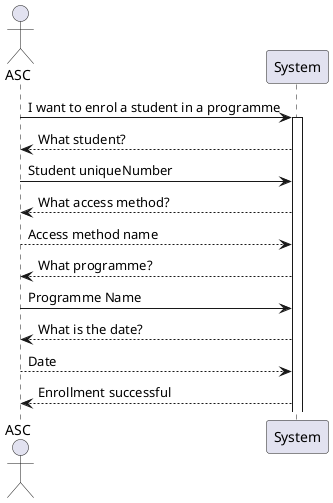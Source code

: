 @startuml
actor ASC

ASC -> System ++ : I want to enrol a student in a programme
System --> ASC : What student?
ASC -> System : Student uniqueNumber

System --> ASC : What access method?
ASC --> System : Access method name

System --> ASC : What programme?
ASC -> System : Programme Name

System --> ASC : What is the date?
ASC --> System : Date

System --> ASC : Enrollment successful

@enduml